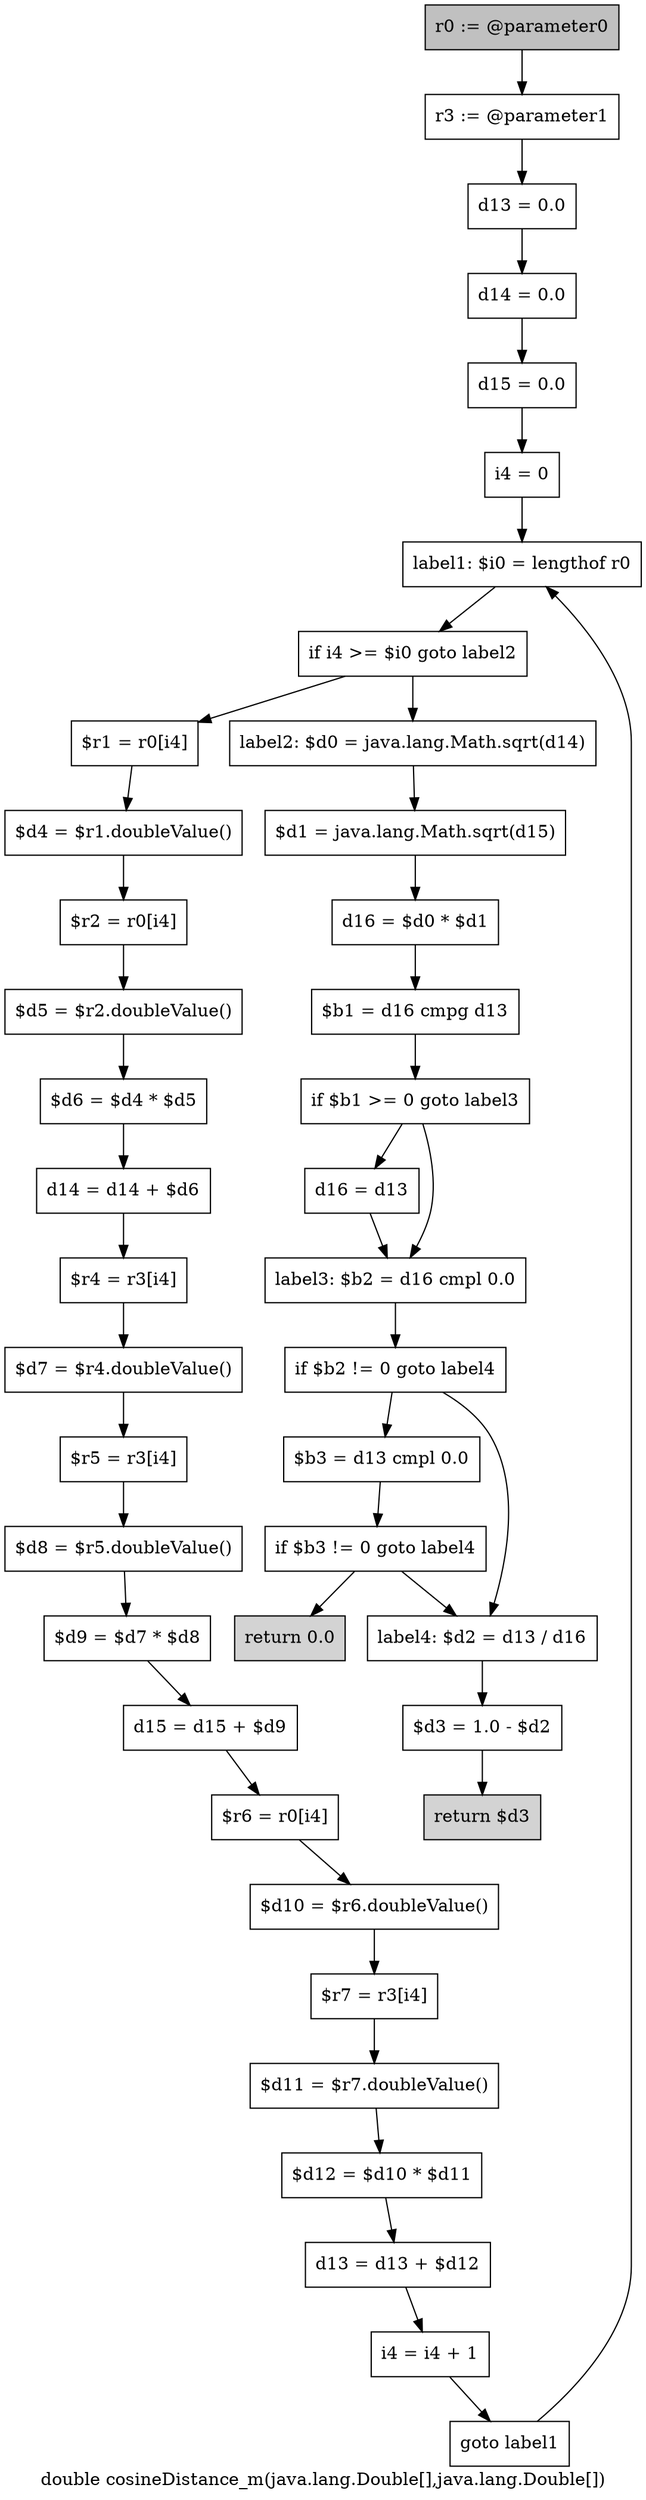 digraph "double cosineDistance_m(java.lang.Double[],java.lang.Double[])" {
    label="double cosineDistance_m(java.lang.Double[],java.lang.Double[])";
    node [shape=box];
    "0" [style=filled,fillcolor=gray,label="r0 := @parameter0",];
    "1" [label="r3 := @parameter1",];
    "0"->"1";
    "2" [label="d13 = 0.0",];
    "1"->"2";
    "3" [label="d14 = 0.0",];
    "2"->"3";
    "4" [label="d15 = 0.0",];
    "3"->"4";
    "5" [label="i4 = 0",];
    "4"->"5";
    "6" [label="label1: $i0 = lengthof r0",];
    "5"->"6";
    "7" [label="if i4 >= $i0 goto label2",];
    "6"->"7";
    "8" [label="$r1 = r0[i4]",];
    "7"->"8";
    "28" [label="label2: $d0 = java.lang.Math.sqrt(d14)",];
    "7"->"28";
    "9" [label="$d4 = $r1.doubleValue()",];
    "8"->"9";
    "10" [label="$r2 = r0[i4]",];
    "9"->"10";
    "11" [label="$d5 = $r2.doubleValue()",];
    "10"->"11";
    "12" [label="$d6 = $d4 * $d5",];
    "11"->"12";
    "13" [label="d14 = d14 + $d6",];
    "12"->"13";
    "14" [label="$r4 = r3[i4]",];
    "13"->"14";
    "15" [label="$d7 = $r4.doubleValue()",];
    "14"->"15";
    "16" [label="$r5 = r3[i4]",];
    "15"->"16";
    "17" [label="$d8 = $r5.doubleValue()",];
    "16"->"17";
    "18" [label="$d9 = $d7 * $d8",];
    "17"->"18";
    "19" [label="d15 = d15 + $d9",];
    "18"->"19";
    "20" [label="$r6 = r0[i4]",];
    "19"->"20";
    "21" [label="$d10 = $r6.doubleValue()",];
    "20"->"21";
    "22" [label="$r7 = r3[i4]",];
    "21"->"22";
    "23" [label="$d11 = $r7.doubleValue()",];
    "22"->"23";
    "24" [label="$d12 = $d10 * $d11",];
    "23"->"24";
    "25" [label="d13 = d13 + $d12",];
    "24"->"25";
    "26" [label="i4 = i4 + 1",];
    "25"->"26";
    "27" [label="goto label1",];
    "26"->"27";
    "27"->"6";
    "29" [label="$d1 = java.lang.Math.sqrt(d15)",];
    "28"->"29";
    "30" [label="d16 = $d0 * $d1",];
    "29"->"30";
    "31" [label="$b1 = d16 cmpg d13",];
    "30"->"31";
    "32" [label="if $b1 >= 0 goto label3",];
    "31"->"32";
    "33" [label="d16 = d13",];
    "32"->"33";
    "34" [label="label3: $b2 = d16 cmpl 0.0",];
    "32"->"34";
    "33"->"34";
    "35" [label="if $b2 != 0 goto label4",];
    "34"->"35";
    "36" [label="$b3 = d13 cmpl 0.0",];
    "35"->"36";
    "39" [label="label4: $d2 = d13 / d16",];
    "35"->"39";
    "37" [label="if $b3 != 0 goto label4",];
    "36"->"37";
    "38" [style=filled,fillcolor=lightgray,label="return 0.0",];
    "37"->"38";
    "37"->"39";
    "40" [label="$d3 = 1.0 - $d2",];
    "39"->"40";
    "41" [style=filled,fillcolor=lightgray,label="return $d3",];
    "40"->"41";
}
